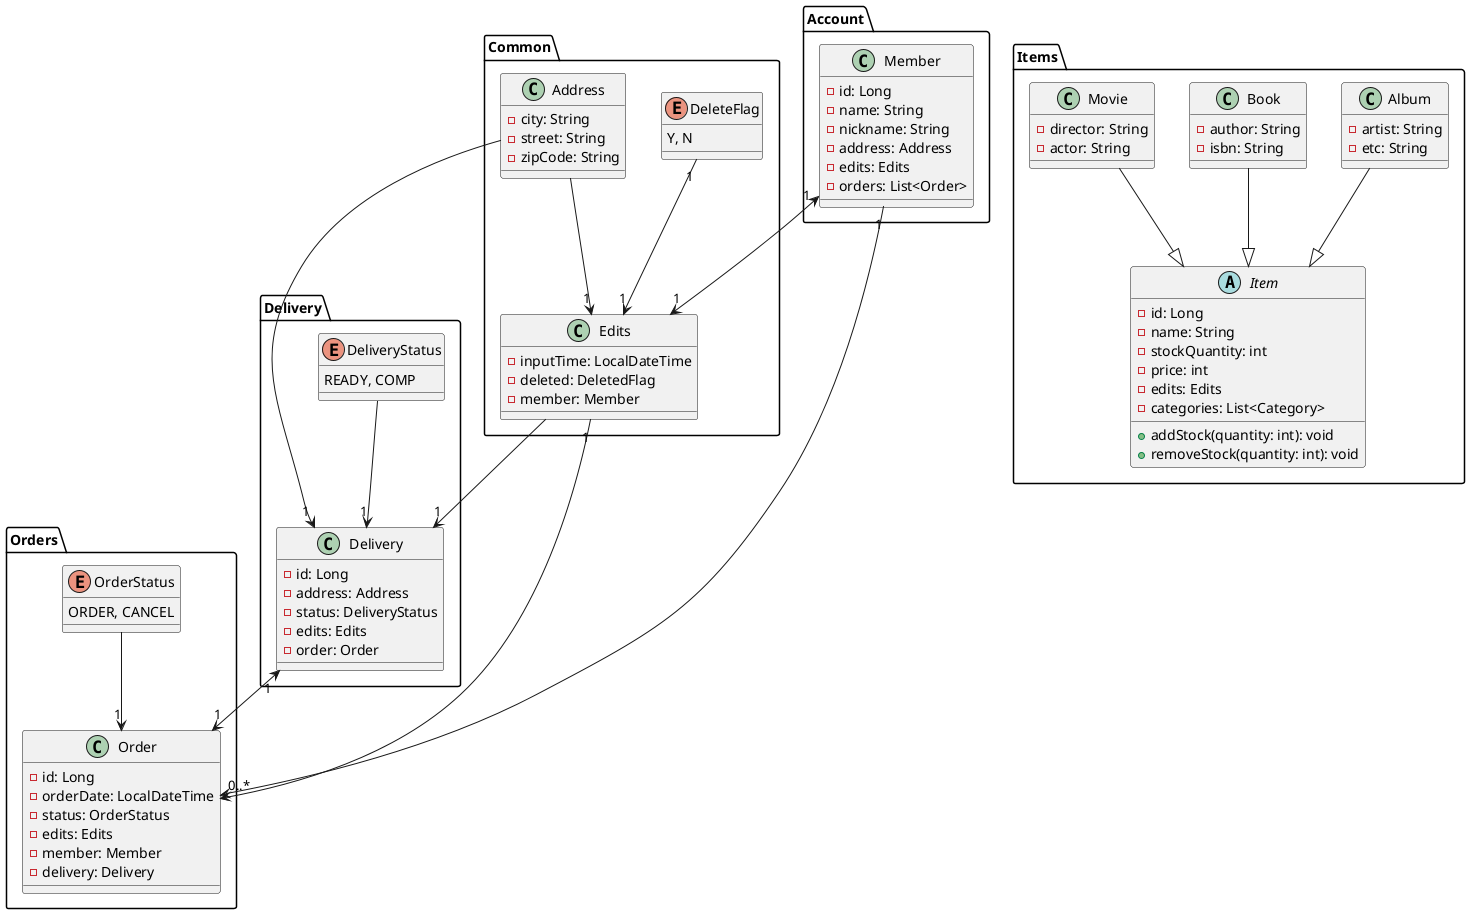 @startuml

package Common {
    class Address {
        - city: String
        - street: String
        - zipCode: String
    }
    Address --> "1" Edits

    class Edits {
        - inputTime: LocalDateTime
        - deleted: DeletedFlag
        - member: Member
    }

    enum DeleteFlag {
        Y, N
    }
    DeleteFlag "1" --> "1" Edits
}

package Account {
    class Member {
        - id: Long
        - name: String
        - nickname: String
        - address: Address
        - edits: Edits
        - orders: List<Order>
    }
    Member "1" <--> "1" Edits
}

package Orders {
    class Order {
        - id: Long
        - orderDate: LocalDateTime
        - status: OrderStatus
        - edits: Edits
        - member: Member
        - delivery: Delivery
    }
    Member "1" --> "0..*" Order
    Edits "1" --> Order

    enum OrderStatus {
        ORDER, CANCEL
    }
    OrderStatus --> "1" Order
}

package Delivery {
    class Delivery {
        - id: Long
        - address: Address
        - status: DeliveryStatus
        - edits: Edits
        - order: Order
    }
    Delivery "1" <--> "1" Order
    Address --> "1" Delivery
    Edits --> "1" Delivery

    enum DeliveryStatus {
        READY, COMP
    }
    DeliveryStatus --> "1" Delivery
}

package Items {
    abstract class Item {
        - id: Long
        - name: String
        - stockQuantity: int
        - price: int
        - edits: Edits
        - categories: List<Category>

        + addStock(quantity: int): void
        + removeStock(quantity: int): void
    }

    class Album {
        - artist: String
        - etc: String
    }
    Album --|> Item

    class Book {
        - author: String
        - isbn: String
    }
    Book --|> Item

    class Movie {
        - director: String
        - actor: String
    }
    Movie --|> Item
}

@enduml